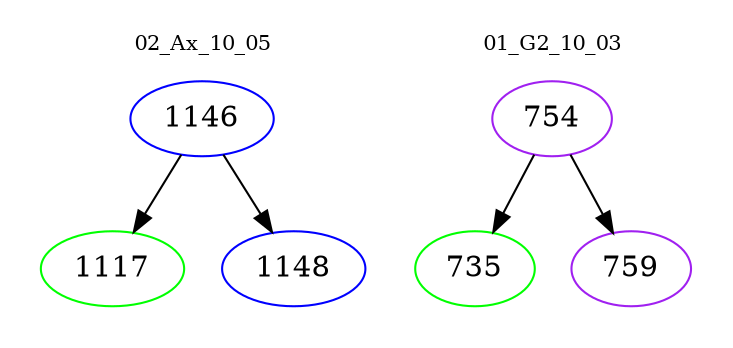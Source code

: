 digraph{
subgraph cluster_0 {
color = white
label = "02_Ax_10_05";
fontsize=10;
T0_1146 [label="1146", color="blue"]
T0_1146 -> T0_1117 [color="black"]
T0_1117 [label="1117", color="green"]
T0_1146 -> T0_1148 [color="black"]
T0_1148 [label="1148", color="blue"]
}
subgraph cluster_1 {
color = white
label = "01_G2_10_03";
fontsize=10;
T1_754 [label="754", color="purple"]
T1_754 -> T1_735 [color="black"]
T1_735 [label="735", color="green"]
T1_754 -> T1_759 [color="black"]
T1_759 [label="759", color="purple"]
}
}
